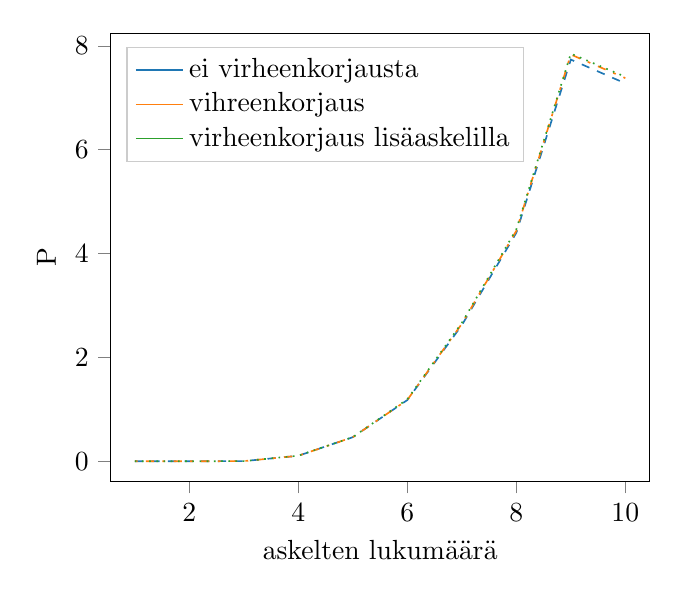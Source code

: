% This file was created by matplotlib2tikz v0.6.14.
\begin{tikzpicture}

\definecolor{color1}{rgb}{1,0.498,0.055}
\definecolor{color0}{rgb}{0.122,0.467,0.706}
\definecolor{color2}{rgb}{0.173,0.627,0.173}

\begin{axis}[
xlabel={askelten lukumäärä},
ylabel={P},
xmin=0.55, xmax=10.45,
ymin=-0.392, ymax=8.242,
tick align=outside,
tick pos=left,
x grid style={lightgray!92.026!black},
y grid style={lightgray!92.026!black},
legend cell align={left},
legend style={at={(0.03,0.97)}, anchor=north west, draw=white!80.0!black},
legend entries={{ei virheenkorjausta},{vihreenkorjaus},{virheenkorjaus lisäaskelilla}}
]
\addlegendimage{no markers, color0}
\addlegendimage{no markers, color1}
\addlegendimage{no markers, color2}
\addplot [semithick, color0, dashed]
table {%
1 0
2 0
3 0.002
4 0.105
5 0.463
6 1.178
7 2.619
8 4.399
9 7.735
10 7.277
};
\addplot [semithick, color1, dash pattern=on 1pt off 3pt on 3pt off 3pt]
table {%
1 0
2 0
3 0.002
4 0.105
5 0.463
6 1.18
7 2.645
8 4.437
9 7.832
10 7.378
};
\addplot [semithick, color2, dotted]
table {%
1 0
2 0
3 0.002
4 0.107
5 0.464
6 1.193
7 2.663
8 4.464
9 7.85
10 7.403
};
\end{axis}

\end{tikzpicture}